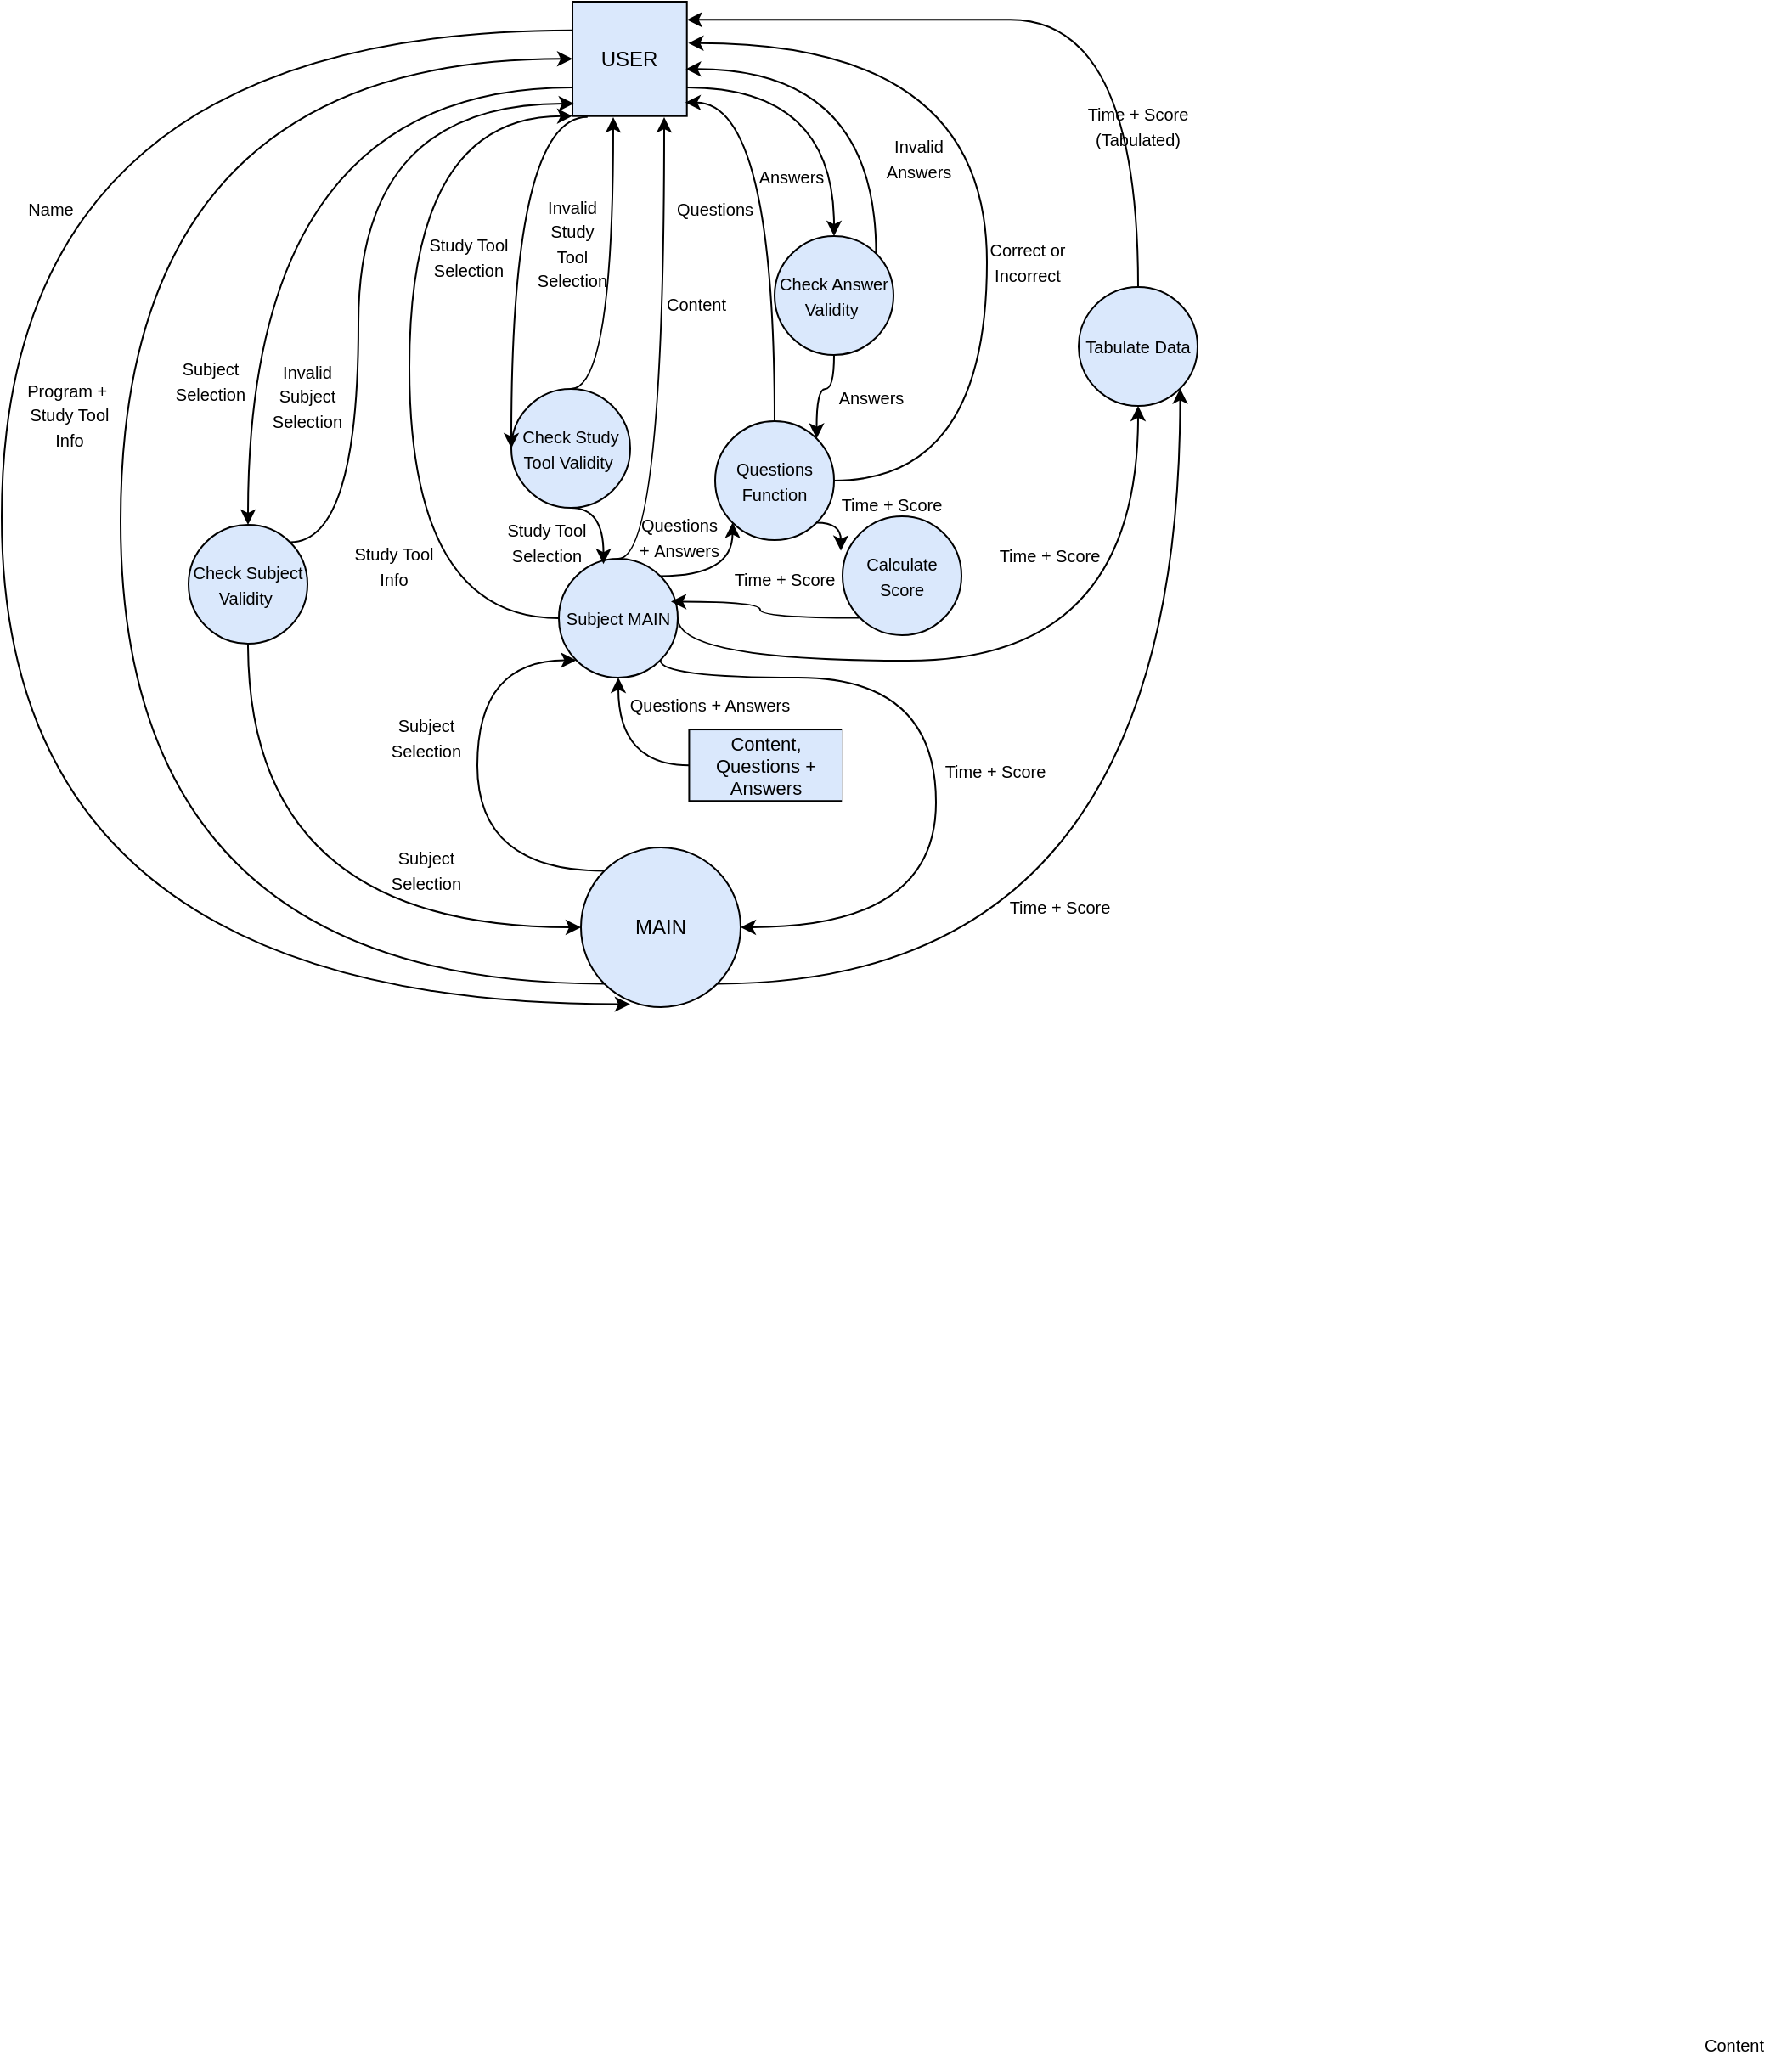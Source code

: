 <mxfile version="24.2.1" type="github">
  <diagram name="Page-1" id="tEiE-sFRKQLLL1BIs_pV">
    <mxGraphModel dx="651" dy="924" grid="1" gridSize="10" guides="1" tooltips="1" connect="1" arrows="1" fold="1" page="1" pageScale="1" pageWidth="827" pageHeight="1169" math="0" shadow="0">
      <root>
        <mxCell id="0" />
        <mxCell id="1" parent="0" />
        <mxCell id="NCw_JQBOUVaLHG2GHNB4-53" style="edgeStyle=orthogonalEdgeStyle;curved=1;rounded=0;orthogonalLoop=1;jettySize=auto;html=1;exitX=0;exitY=0.75;exitDx=0;exitDy=0;entryX=0.5;entryY=0;entryDx=0;entryDy=0;" edge="1" parent="1" source="NCw_JQBOUVaLHG2GHNB4-4" target="NCw_JQBOUVaLHG2GHNB4-50">
          <mxGeometry relative="1" as="geometry" />
        </mxCell>
        <mxCell id="NCw_JQBOUVaLHG2GHNB4-108" style="edgeStyle=orthogonalEdgeStyle;curved=1;rounded=0;orthogonalLoop=1;jettySize=auto;html=1;exitX=1;exitY=0.75;exitDx=0;exitDy=0;entryX=0.5;entryY=0;entryDx=0;entryDy=0;" edge="1" parent="1" source="NCw_JQBOUVaLHG2GHNB4-4" target="NCw_JQBOUVaLHG2GHNB4-109">
          <mxGeometry relative="1" as="geometry">
            <mxPoint x="490.0" y="510.0" as="targetPoint" />
          </mxGeometry>
        </mxCell>
        <mxCell id="NCw_JQBOUVaLHG2GHNB4-4" value="USER" style="whiteSpace=wrap;html=1;aspect=fixed;fillColor=#dae8fc;strokeColor=#000000;container=0;" vertex="1" parent="1">
          <mxGeometry x="346.003" y="372" width="67.356" height="67.356" as="geometry" />
        </mxCell>
        <mxCell id="NCw_JQBOUVaLHG2GHNB4-46" style="edgeStyle=orthogonalEdgeStyle;curved=1;rounded=0;orthogonalLoop=1;jettySize=auto;html=1;exitX=0;exitY=1;exitDx=0;exitDy=0;entryX=0;entryY=0.5;entryDx=0;entryDy=0;" edge="1" parent="1" source="NCw_JQBOUVaLHG2GHNB4-7" target="NCw_JQBOUVaLHG2GHNB4-4">
          <mxGeometry relative="1" as="geometry">
            <Array as="points">
              <mxPoint x="80" y="950" />
              <mxPoint x="80" y="406" />
            </Array>
          </mxGeometry>
        </mxCell>
        <mxCell id="NCw_JQBOUVaLHG2GHNB4-137" style="edgeStyle=orthogonalEdgeStyle;curved=1;rounded=0;orthogonalLoop=1;jettySize=auto;html=1;exitX=1;exitY=1;exitDx=0;exitDy=0;entryX=1;entryY=1;entryDx=0;entryDy=0;" edge="1" parent="1" source="NCw_JQBOUVaLHG2GHNB4-7" target="NCw_JQBOUVaLHG2GHNB4-131">
          <mxGeometry relative="1" as="geometry" />
        </mxCell>
        <mxCell id="NCw_JQBOUVaLHG2GHNB4-7" value="MAIN" style="ellipse;whiteSpace=wrap;html=1;aspect=fixed;fillColor=#dae8fc;strokeColor=#000000;container=0;" vertex="1" parent="1">
          <mxGeometry x="351" y="870" width="94" height="94" as="geometry" />
        </mxCell>
        <mxCell id="NCw_JQBOUVaLHG2GHNB4-25" value="&lt;font style=&quot;font-size: 10px;&quot;&gt;Name&lt;/font&gt;" style="text;html=1;align=center;verticalAlign=middle;whiteSpace=wrap;rounded=0;" vertex="1" parent="1">
          <mxGeometry x="9" y="479" width="60" height="30" as="geometry" />
        </mxCell>
        <mxCell id="NCw_JQBOUVaLHG2GHNB4-35" value="&lt;font style=&quot;font-size: 10px;&quot;&gt;Program +&amp;nbsp;&lt;/font&gt;&lt;div&gt;&lt;span style=&quot;font-size: 10px;&quot;&gt;Study Tool&lt;br&gt;&lt;/span&gt;&lt;div&gt;&lt;font style=&quot;font-size: 10px;&quot;&gt;Info&lt;/font&gt;&lt;/div&gt;&lt;/div&gt;" style="text;html=1;align=center;verticalAlign=middle;whiteSpace=wrap;rounded=0;" vertex="1" parent="1">
          <mxGeometry x="20" y="600" width="60" height="30" as="geometry" />
        </mxCell>
        <mxCell id="NCw_JQBOUVaLHG2GHNB4-42" style="edgeStyle=orthogonalEdgeStyle;curved=1;rounded=0;orthogonalLoop=1;jettySize=auto;html=1;exitX=0;exitY=0.25;exitDx=0;exitDy=0;entryX=0.308;entryY=0.982;entryDx=0;entryDy=0;entryPerimeter=0;" edge="1" parent="1" source="NCw_JQBOUVaLHG2GHNB4-4" target="NCw_JQBOUVaLHG2GHNB4-7">
          <mxGeometry relative="1" as="geometry">
            <Array as="points">
              <mxPoint x="10" y="389" />
              <mxPoint x="10" y="962" />
            </Array>
          </mxGeometry>
        </mxCell>
        <mxCell id="NCw_JQBOUVaLHG2GHNB4-48" value="&lt;span style=&quot;font-size: 10px;&quot;&gt;Subject Selection&lt;/span&gt;" style="text;html=1;align=center;verticalAlign=middle;whiteSpace=wrap;rounded=0;" vertex="1" parent="1">
          <mxGeometry x="230" y="868" width="60" height="30" as="geometry" />
        </mxCell>
        <mxCell id="NCw_JQBOUVaLHG2GHNB4-55" style="edgeStyle=orthogonalEdgeStyle;curved=1;rounded=0;orthogonalLoop=1;jettySize=auto;html=1;exitX=0.5;exitY=1;exitDx=0;exitDy=0;entryX=0;entryY=0.5;entryDx=0;entryDy=0;" edge="1" parent="1" source="NCw_JQBOUVaLHG2GHNB4-50" target="NCw_JQBOUVaLHG2GHNB4-7">
          <mxGeometry relative="1" as="geometry" />
        </mxCell>
        <mxCell id="NCw_JQBOUVaLHG2GHNB4-50" value="&lt;font style=&quot;font-size: 10px;&quot;&gt;Check Subject Validity&amp;nbsp;&lt;/font&gt;" style="ellipse;whiteSpace=wrap;html=1;aspect=fixed;fillColor=#dae8fc;strokeColor=#000000;container=0;" vertex="1" parent="1">
          <mxGeometry x="120" y="680" width="70" height="70" as="geometry" />
        </mxCell>
        <mxCell id="NCw_JQBOUVaLHG2GHNB4-56" value="&lt;span style=&quot;font-size: 10px;&quot;&gt;Subject Selection&lt;/span&gt;" style="text;html=1;align=center;verticalAlign=middle;whiteSpace=wrap;rounded=0;" vertex="1" parent="1">
          <mxGeometry x="103" y="580" width="60" height="30" as="geometry" />
        </mxCell>
        <mxCell id="NCw_JQBOUVaLHG2GHNB4-59" value="" style="group" vertex="1" connectable="0" parent="1">
          <mxGeometry x="414.71" y="790.001" width="120.575" height="63.135" as="geometry" />
        </mxCell>
        <mxCell id="NCw_JQBOUVaLHG2GHNB4-15" value="&lt;div style=&quot;font-size: 11px;&quot;&gt;Content, Questions + Answers&lt;/div&gt;" style="rounded=0;whiteSpace=wrap;html=1;fillColor=#dae8fc;strokeColor=#000000;container=0;" vertex="1" parent="NCw_JQBOUVaLHG2GHNB4-59">
          <mxGeometry y="10.523" width="90.435" height="42.09" as="geometry" />
        </mxCell>
        <mxCell id="NCw_JQBOUVaLHG2GHNB4-16" value="" style="rounded=0;whiteSpace=wrap;html=1;strokeColor=#FFFFFF;container=0;" vertex="1" parent="NCw_JQBOUVaLHG2GHNB4-59">
          <mxGeometry x="90.43" width="30.145" height="63.135" as="geometry" />
        </mxCell>
        <mxCell id="NCw_JQBOUVaLHG2GHNB4-75" value="&lt;span style=&quot;font-size: 10px;&quot;&gt;Questions + Answers&lt;/span&gt;" style="text;html=1;align=center;verticalAlign=middle;whiteSpace=wrap;rounded=0;" vertex="1" parent="NCw_JQBOUVaLHG2GHNB4-59">
          <mxGeometry x="-36.71" y="-19.481" width="98" height="30" as="geometry" />
        </mxCell>
        <mxCell id="NCw_JQBOUVaLHG2GHNB4-60" style="edgeStyle=orthogonalEdgeStyle;curved=1;rounded=0;orthogonalLoop=1;jettySize=auto;html=1;exitX=1;exitY=0;exitDx=0;exitDy=0;entryX=0.013;entryY=0.89;entryDx=0;entryDy=0;entryPerimeter=0;" edge="1" parent="1" source="NCw_JQBOUVaLHG2GHNB4-50" target="NCw_JQBOUVaLHG2GHNB4-4">
          <mxGeometry relative="1" as="geometry">
            <Array as="points">
              <mxPoint x="220" y="690" />
              <mxPoint x="220" y="432" />
            </Array>
          </mxGeometry>
        </mxCell>
        <mxCell id="NCw_JQBOUVaLHG2GHNB4-70" style="edgeStyle=orthogonalEdgeStyle;curved=1;rounded=0;orthogonalLoop=1;jettySize=auto;html=1;exitX=0;exitY=0.5;exitDx=0;exitDy=0;entryX=0;entryY=1;entryDx=0;entryDy=0;" edge="1" parent="1" source="NCw_JQBOUVaLHG2GHNB4-61" target="NCw_JQBOUVaLHG2GHNB4-4">
          <mxGeometry relative="1" as="geometry">
            <Array as="points">
              <mxPoint x="250" y="735" />
              <mxPoint x="250" y="439" />
            </Array>
          </mxGeometry>
        </mxCell>
        <mxCell id="NCw_JQBOUVaLHG2GHNB4-93" style="edgeStyle=orthogonalEdgeStyle;curved=1;rounded=0;orthogonalLoop=1;jettySize=auto;html=1;exitX=0.5;exitY=0;exitDx=0;exitDy=0;" edge="1" parent="1" source="NCw_JQBOUVaLHG2GHNB4-61">
          <mxGeometry relative="1" as="geometry">
            <mxPoint x="400" y="440" as="targetPoint" />
            <Array as="points">
              <mxPoint x="400" y="700" />
            </Array>
          </mxGeometry>
        </mxCell>
        <mxCell id="NCw_JQBOUVaLHG2GHNB4-132" style="edgeStyle=orthogonalEdgeStyle;curved=1;rounded=0;orthogonalLoop=1;jettySize=auto;html=1;exitX=1;exitY=1;exitDx=0;exitDy=0;entryX=1;entryY=0.5;entryDx=0;entryDy=0;" edge="1" parent="1" source="NCw_JQBOUVaLHG2GHNB4-61" target="NCw_JQBOUVaLHG2GHNB4-7">
          <mxGeometry relative="1" as="geometry">
            <Array as="points">
              <mxPoint x="398" y="770" />
              <mxPoint x="560" y="770" />
              <mxPoint x="560" y="917" />
            </Array>
          </mxGeometry>
        </mxCell>
        <mxCell id="NCw_JQBOUVaLHG2GHNB4-135" style="edgeStyle=orthogonalEdgeStyle;curved=1;rounded=0;orthogonalLoop=1;jettySize=auto;html=1;exitX=1;exitY=0.5;exitDx=0;exitDy=0;entryX=0.5;entryY=1;entryDx=0;entryDy=0;" edge="1" parent="1" source="NCw_JQBOUVaLHG2GHNB4-61" target="NCw_JQBOUVaLHG2GHNB4-131">
          <mxGeometry relative="1" as="geometry">
            <Array as="points">
              <mxPoint x="408" y="760" />
              <mxPoint x="679" y="760" />
            </Array>
          </mxGeometry>
        </mxCell>
        <mxCell id="NCw_JQBOUVaLHG2GHNB4-61" value="&lt;font style=&quot;font-size: 10px;&quot;&gt;Subject MAIN&lt;/font&gt;" style="ellipse;whiteSpace=wrap;html=1;aspect=fixed;fillColor=#dae8fc;strokeColor=#000000;container=0;" vertex="1" parent="1">
          <mxGeometry x="338" y="700" width="70" height="70" as="geometry" />
        </mxCell>
        <mxCell id="NCw_JQBOUVaLHG2GHNB4-62" value="&lt;span style=&quot;font-size: 10px;&quot;&gt;Invalid Subject Selection&lt;/span&gt;" style="text;html=1;align=center;verticalAlign=middle;whiteSpace=wrap;rounded=0;" vertex="1" parent="1">
          <mxGeometry x="160" y="589" width="60" height="30" as="geometry" />
        </mxCell>
        <mxCell id="NCw_JQBOUVaLHG2GHNB4-74" style="edgeStyle=orthogonalEdgeStyle;curved=1;rounded=0;orthogonalLoop=1;jettySize=auto;html=1;exitX=0.5;exitY=0;exitDx=0;exitDy=0;" edge="1" parent="1" source="NCw_JQBOUVaLHG2GHNB4-63">
          <mxGeometry relative="1" as="geometry">
            <mxPoint x="370" y="440" as="targetPoint" />
            <Array as="points">
              <mxPoint x="370" y="600" />
            </Array>
          </mxGeometry>
        </mxCell>
        <mxCell id="NCw_JQBOUVaLHG2GHNB4-63" value="&lt;font style=&quot;font-size: 10px;&quot;&gt;Check Study Tool Validity&amp;nbsp;&lt;/font&gt;" style="ellipse;whiteSpace=wrap;html=1;aspect=fixed;fillColor=#dae8fc;strokeColor=#000000;container=0;" vertex="1" parent="1">
          <mxGeometry x="310" y="600" width="70" height="70" as="geometry" />
        </mxCell>
        <mxCell id="NCw_JQBOUVaLHG2GHNB4-68" value="&lt;span style=&quot;font-size: 10px;&quot;&gt;Study Tool Info&lt;/span&gt;" style="text;html=1;align=center;verticalAlign=middle;whiteSpace=wrap;rounded=0;" vertex="1" parent="1">
          <mxGeometry x="211" y="689" width="60" height="30" as="geometry" />
        </mxCell>
        <mxCell id="NCw_JQBOUVaLHG2GHNB4-71" value="&lt;span style=&quot;font-size: 10px;&quot;&gt;Subject Selection&lt;/span&gt;" style="text;html=1;align=center;verticalAlign=middle;whiteSpace=wrap;rounded=0;" vertex="1" parent="1">
          <mxGeometry x="230" y="790" width="60" height="30" as="geometry" />
        </mxCell>
        <mxCell id="NCw_JQBOUVaLHG2GHNB4-73" style="edgeStyle=orthogonalEdgeStyle;curved=1;rounded=0;orthogonalLoop=1;jettySize=auto;html=1;exitX=0.132;exitY=1.007;exitDx=0;exitDy=0;exitPerimeter=0;entryX=0;entryY=0.5;entryDx=0;entryDy=0;" edge="1" parent="1" source="NCw_JQBOUVaLHG2GHNB4-4" target="NCw_JQBOUVaLHG2GHNB4-63">
          <mxGeometry relative="1" as="geometry">
            <mxPoint x="310" y="580" as="targetPoint" />
            <Array as="points">
              <mxPoint x="310" y="440" />
            </Array>
          </mxGeometry>
        </mxCell>
        <mxCell id="NCw_JQBOUVaLHG2GHNB4-76" value="&lt;span style=&quot;font-size: 10px;&quot;&gt;Invalid&lt;/span&gt;&lt;div&gt;&lt;span style=&quot;font-size: 10px;&quot;&gt;Study&lt;/span&gt;&lt;/div&gt;&lt;div&gt;&lt;span style=&quot;font-size: 10px;&quot;&gt;Tool Selection&lt;/span&gt;&lt;/div&gt;" style="text;html=1;align=center;verticalAlign=middle;whiteSpace=wrap;rounded=0;" vertex="1" parent="1">
          <mxGeometry x="316" y="499" width="60" height="30" as="geometry" />
        </mxCell>
        <mxCell id="NCw_JQBOUVaLHG2GHNB4-80" style="edgeStyle=orthogonalEdgeStyle;curved=1;rounded=0;orthogonalLoop=1;jettySize=auto;html=1;exitX=0.5;exitY=1;exitDx=0;exitDy=0;entryX=0.375;entryY=0.044;entryDx=0;entryDy=0;entryPerimeter=0;" edge="1" parent="1" source="NCw_JQBOUVaLHG2GHNB4-63" target="NCw_JQBOUVaLHG2GHNB4-61">
          <mxGeometry relative="1" as="geometry" />
        </mxCell>
        <mxCell id="NCw_JQBOUVaLHG2GHNB4-88" value="&lt;span style=&quot;font-size: 10px;&quot;&gt;Study Tool Selection&lt;/span&gt;" style="text;html=1;align=center;verticalAlign=middle;whiteSpace=wrap;rounded=0;" vertex="1" parent="1">
          <mxGeometry x="301" y="675" width="60" height="30" as="geometry" />
        </mxCell>
        <mxCell id="NCw_JQBOUVaLHG2GHNB4-90" value="&lt;span style=&quot;font-size: 10px;&quot;&gt;Content&lt;/span&gt;" style="text;html=1;align=center;verticalAlign=middle;whiteSpace=wrap;rounded=0;" vertex="1" parent="1">
          <mxGeometry x="389" y="535" width="60" height="30" as="geometry" />
        </mxCell>
        <mxCell id="NCw_JQBOUVaLHG2GHNB4-94" value="&lt;font style=&quot;font-size: 10px;&quot;&gt;Questions Function&lt;/font&gt;" style="ellipse;whiteSpace=wrap;html=1;aspect=fixed;fillColor=#dae8fc;strokeColor=#000000;container=0;" vertex="1" parent="1">
          <mxGeometry x="430" y="619" width="70" height="70" as="geometry" />
        </mxCell>
        <mxCell id="NCw_JQBOUVaLHG2GHNB4-95" style="edgeStyle=orthogonalEdgeStyle;curved=1;rounded=0;orthogonalLoop=1;jettySize=auto;html=1;exitX=0;exitY=0.5;exitDx=0;exitDy=0;entryX=0.5;entryY=1;entryDx=0;entryDy=0;" edge="1" parent="1" source="NCw_JQBOUVaLHG2GHNB4-15" target="NCw_JQBOUVaLHG2GHNB4-61">
          <mxGeometry relative="1" as="geometry" />
        </mxCell>
        <mxCell id="NCw_JQBOUVaLHG2GHNB4-96" value="&lt;span style=&quot;font-size: 10px;&quot;&gt;Content&lt;/span&gt;" style="text;html=1;align=center;verticalAlign=middle;whiteSpace=wrap;rounded=0;" vertex="1" parent="1">
          <mxGeometry x="1000" y="1560" width="60" height="30" as="geometry" />
        </mxCell>
        <mxCell id="NCw_JQBOUVaLHG2GHNB4-98" style="edgeStyle=orthogonalEdgeStyle;curved=1;rounded=0;orthogonalLoop=1;jettySize=auto;html=1;exitX=1;exitY=0;exitDx=0;exitDy=0;entryX=0;entryY=1;entryDx=0;entryDy=0;" edge="1" parent="1" source="NCw_JQBOUVaLHG2GHNB4-61" target="NCw_JQBOUVaLHG2GHNB4-94">
          <mxGeometry relative="1" as="geometry" />
        </mxCell>
        <mxCell id="NCw_JQBOUVaLHG2GHNB4-99" value="&lt;span style=&quot;font-size: 10px;&quot;&gt;Time + Score&lt;/span&gt;" style="text;html=1;align=center;verticalAlign=middle;whiteSpace=wrap;rounded=0;" vertex="1" parent="1">
          <mxGeometry x="485" y="653" width="98" height="30" as="geometry" />
        </mxCell>
        <mxCell id="NCw_JQBOUVaLHG2GHNB4-102" value="&lt;span style=&quot;font-size: 10px;&quot;&gt;Questions&lt;/span&gt;" style="text;html=1;align=center;verticalAlign=middle;whiteSpace=wrap;rounded=0;" vertex="1" parent="1">
          <mxGeometry x="400" y="479" width="60" height="30" as="geometry" />
        </mxCell>
        <mxCell id="NCw_JQBOUVaLHG2GHNB4-105" style="edgeStyle=orthogonalEdgeStyle;curved=1;rounded=0;orthogonalLoop=1;jettySize=auto;html=1;exitX=0.5;exitY=0;exitDx=0;exitDy=0;entryX=0.987;entryY=0.881;entryDx=0;entryDy=0;entryPerimeter=0;" edge="1" parent="1" source="NCw_JQBOUVaLHG2GHNB4-94" target="NCw_JQBOUVaLHG2GHNB4-4">
          <mxGeometry relative="1" as="geometry" />
        </mxCell>
        <mxCell id="NCw_JQBOUVaLHG2GHNB4-106" value="&lt;span style=&quot;font-size: 10px;&quot;&gt;Study Tool Selection&lt;/span&gt;" style="text;html=1;align=center;verticalAlign=middle;whiteSpace=wrap;rounded=0;" vertex="1" parent="1">
          <mxGeometry x="255" y="507" width="60" height="30" as="geometry" />
        </mxCell>
        <mxCell id="NCw_JQBOUVaLHG2GHNB4-109" value="&lt;font style=&quot;font-size: 10px;&quot;&gt;Check Answer Validity&amp;nbsp;&lt;/font&gt;" style="ellipse;whiteSpace=wrap;html=1;aspect=fixed;fillColor=#dae8fc;strokeColor=#000000;container=0;" vertex="1" parent="1">
          <mxGeometry x="465" y="510" width="70" height="70" as="geometry" />
        </mxCell>
        <mxCell id="NCw_JQBOUVaLHG2GHNB4-110" style="edgeStyle=orthogonalEdgeStyle;curved=1;rounded=0;orthogonalLoop=1;jettySize=auto;html=1;exitX=0.5;exitY=1;exitDx=0;exitDy=0;entryX=1;entryY=0;entryDx=0;entryDy=0;" edge="1" parent="1" source="NCw_JQBOUVaLHG2GHNB4-109" target="NCw_JQBOUVaLHG2GHNB4-94">
          <mxGeometry relative="1" as="geometry" />
        </mxCell>
        <mxCell id="NCw_JQBOUVaLHG2GHNB4-112" value="&lt;span style=&quot;font-size: 10px;&quot;&gt;Correct or Incorrect&lt;/span&gt;" style="text;html=1;align=center;verticalAlign=middle;whiteSpace=wrap;rounded=0;" vertex="1" parent="1">
          <mxGeometry x="584" y="510" width="60" height="30" as="geometry" />
        </mxCell>
        <mxCell id="NCw_JQBOUVaLHG2GHNB4-115" style="edgeStyle=orthogonalEdgeStyle;curved=1;rounded=0;orthogonalLoop=1;jettySize=auto;html=1;exitX=1;exitY=0;exitDx=0;exitDy=0;entryX=0.99;entryY=0.589;entryDx=0;entryDy=0;entryPerimeter=0;" edge="1" parent="1" source="NCw_JQBOUVaLHG2GHNB4-109" target="NCw_JQBOUVaLHG2GHNB4-4">
          <mxGeometry relative="1" as="geometry">
            <Array as="points">
              <mxPoint x="525" y="412" />
            </Array>
          </mxGeometry>
        </mxCell>
        <mxCell id="NCw_JQBOUVaLHG2GHNB4-116" value="&lt;span style=&quot;font-size: 10px;&quot;&gt;Answers&lt;/span&gt;" style="text;html=1;align=center;verticalAlign=middle;whiteSpace=wrap;rounded=0;" vertex="1" parent="1">
          <mxGeometry x="445" y="460" width="60" height="30" as="geometry" />
        </mxCell>
        <mxCell id="NCw_JQBOUVaLHG2GHNB4-117" style="edgeStyle=orthogonalEdgeStyle;curved=1;rounded=0;orthogonalLoop=1;jettySize=auto;html=1;exitX=1;exitY=0.5;exitDx=0;exitDy=0;entryX=1.012;entryY=0.362;entryDx=0;entryDy=0;entryPerimeter=0;" edge="1" parent="1" source="NCw_JQBOUVaLHG2GHNB4-94" target="NCw_JQBOUVaLHG2GHNB4-4">
          <mxGeometry relative="1" as="geometry">
            <Array as="points">
              <mxPoint x="590" y="654" />
              <mxPoint x="590" y="396" />
            </Array>
          </mxGeometry>
        </mxCell>
        <mxCell id="NCw_JQBOUVaLHG2GHNB4-118" value="&lt;span style=&quot;font-size: 10px;&quot;&gt;Invalid Answers&lt;/span&gt;" style="text;html=1;align=center;verticalAlign=middle;whiteSpace=wrap;rounded=0;" vertex="1" parent="1">
          <mxGeometry x="520" y="449.36" width="60" height="30" as="geometry" />
        </mxCell>
        <mxCell id="NCw_JQBOUVaLHG2GHNB4-119" style="edgeStyle=orthogonalEdgeStyle;curved=1;rounded=0;orthogonalLoop=1;jettySize=auto;html=1;exitX=0;exitY=0;exitDx=0;exitDy=0;entryX=0;entryY=1;entryDx=0;entryDy=0;" edge="1" parent="1" source="NCw_JQBOUVaLHG2GHNB4-7" target="NCw_JQBOUVaLHG2GHNB4-61">
          <mxGeometry relative="1" as="geometry">
            <Array as="points">
              <mxPoint x="290" y="884" />
              <mxPoint x="290" y="760" />
            </Array>
          </mxGeometry>
        </mxCell>
        <mxCell id="NCw_JQBOUVaLHG2GHNB4-122" value="&lt;span style=&quot;font-size: 10px;&quot;&gt;Questions&lt;/span&gt;&lt;div&gt;&lt;span style=&quot;font-size: 10px;&quot;&gt;+&amp;nbsp;&lt;/span&gt;&lt;span style=&quot;font-size: 10px; background-color: initial;&quot;&gt;Answers&lt;/span&gt;&lt;/div&gt;" style="text;html=1;align=center;verticalAlign=middle;whiteSpace=wrap;rounded=0;" vertex="1" parent="1">
          <mxGeometry x="360" y="672" width="98" height="30" as="geometry" />
        </mxCell>
        <mxCell id="NCw_JQBOUVaLHG2GHNB4-125" style="edgeStyle=orthogonalEdgeStyle;curved=1;rounded=0;orthogonalLoop=1;jettySize=auto;html=1;exitX=1;exitY=1;exitDx=0;exitDy=0;entryX=-0.014;entryY=0.29;entryDx=0;entryDy=0;entryPerimeter=0;" edge="1" parent="1" source="NCw_JQBOUVaLHG2GHNB4-94" target="NCw_JQBOUVaLHG2GHNB4-124">
          <mxGeometry relative="1" as="geometry" />
        </mxCell>
        <mxCell id="NCw_JQBOUVaLHG2GHNB4-124" value="&lt;font style=&quot;font-size: 10px;&quot;&gt;Calculate Score&lt;/font&gt;" style="ellipse;whiteSpace=wrap;html=1;aspect=fixed;fillColor=#dae8fc;strokeColor=#000000;container=0;" vertex="1" parent="1">
          <mxGeometry x="505" y="675" width="70" height="70" as="geometry" />
        </mxCell>
        <mxCell id="NCw_JQBOUVaLHG2GHNB4-127" value="&lt;span style=&quot;font-size: 10px;&quot;&gt;Time + Score&lt;/span&gt;" style="text;html=1;align=center;verticalAlign=middle;whiteSpace=wrap;rounded=0;" vertex="1" parent="1">
          <mxGeometry x="584" y="890" width="98" height="30" as="geometry" />
        </mxCell>
        <mxCell id="NCw_JQBOUVaLHG2GHNB4-130" value="&lt;span style=&quot;font-size: 10px;&quot;&gt;Answers&lt;/span&gt;" style="text;html=1;align=center;verticalAlign=middle;whiteSpace=wrap;rounded=0;" vertex="1" parent="1">
          <mxGeometry x="492" y="590" width="60" height="30" as="geometry" />
        </mxCell>
        <mxCell id="NCw_JQBOUVaLHG2GHNB4-131" value="&lt;font style=&quot;font-size: 10px;&quot;&gt;Tabulate Data&lt;/font&gt;" style="ellipse;whiteSpace=wrap;html=1;aspect=fixed;fillColor=#dae8fc;strokeColor=#000000;container=0;" vertex="1" parent="1">
          <mxGeometry x="644" y="540" width="70" height="70" as="geometry" />
        </mxCell>
        <mxCell id="NCw_JQBOUVaLHG2GHNB4-133" value="&lt;span style=&quot;font-size: 10px;&quot;&gt;Time + Score&lt;/span&gt;" style="text;html=1;align=center;verticalAlign=middle;whiteSpace=wrap;rounded=0;" vertex="1" parent="1">
          <mxGeometry x="422.36" y="697" width="98" height="30" as="geometry" />
        </mxCell>
        <mxCell id="NCw_JQBOUVaLHG2GHNB4-136" style="edgeStyle=orthogonalEdgeStyle;curved=1;rounded=0;orthogonalLoop=1;jettySize=auto;html=1;exitX=0.5;exitY=0;exitDx=0;exitDy=0;entryX=1;entryY=0.158;entryDx=0;entryDy=0;entryPerimeter=0;" edge="1" parent="1" source="NCw_JQBOUVaLHG2GHNB4-131" target="NCw_JQBOUVaLHG2GHNB4-4">
          <mxGeometry relative="1" as="geometry" />
        </mxCell>
        <mxCell id="NCw_JQBOUVaLHG2GHNB4-139" value="&lt;span style=&quot;font-size: 10px;&quot;&gt;Time + Score&lt;/span&gt;" style="text;html=1;align=center;verticalAlign=middle;whiteSpace=wrap;rounded=0;" vertex="1" parent="1">
          <mxGeometry x="546" y="810" width="98" height="30" as="geometry" />
        </mxCell>
        <mxCell id="NCw_JQBOUVaLHG2GHNB4-140" value="&lt;span style=&quot;font-size: 10px;&quot;&gt;Time + Score (Tabulated)&lt;/span&gt;" style="text;html=1;align=center;verticalAlign=middle;whiteSpace=wrap;rounded=0;" vertex="1" parent="1">
          <mxGeometry x="630" y="430" width="98" height="30" as="geometry" />
        </mxCell>
        <mxCell id="NCw_JQBOUVaLHG2GHNB4-141" style="edgeStyle=orthogonalEdgeStyle;curved=1;rounded=0;orthogonalLoop=1;jettySize=auto;html=1;exitX=0;exitY=1;exitDx=0;exitDy=0;entryX=0.943;entryY=0.36;entryDx=0;entryDy=0;entryPerimeter=0;" edge="1" parent="1" source="NCw_JQBOUVaLHG2GHNB4-124" target="NCw_JQBOUVaLHG2GHNB4-61">
          <mxGeometry relative="1" as="geometry" />
        </mxCell>
        <mxCell id="NCw_JQBOUVaLHG2GHNB4-142" value="&lt;span style=&quot;font-size: 10px;&quot;&gt;Time + Score&lt;/span&gt;" style="text;html=1;align=center;verticalAlign=middle;whiteSpace=wrap;rounded=0;" vertex="1" parent="1">
          <mxGeometry x="578" y="683" width="98" height="30" as="geometry" />
        </mxCell>
      </root>
    </mxGraphModel>
  </diagram>
</mxfile>
